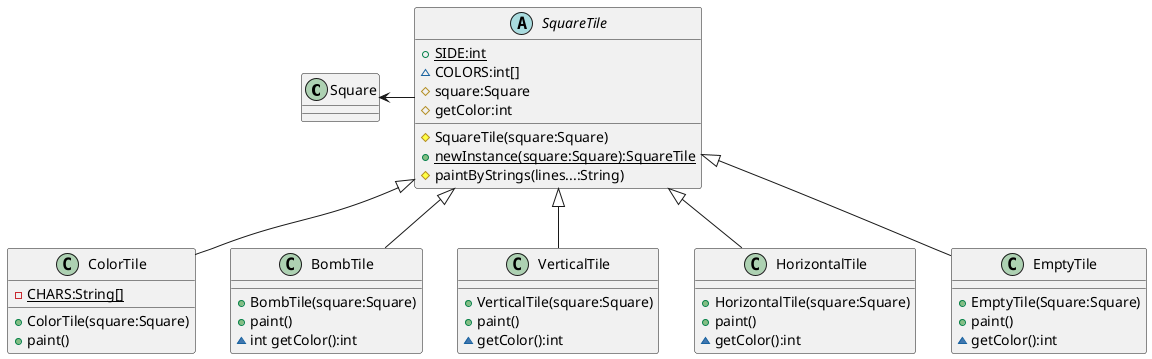 @startuml

Square <- SquareTile

abstract class SquareTile {
    +{static}SIDE:int
    ~COLORS:int[]
    #square:Square
    #SquareTile(square:Square)
    #getColor:int
    +{static}newInstance(square:Square):SquareTile
    #paintByStrings(lines...:String)
}

class ColorTile {
    -{static}CHARS:String[]
    +ColorTile(square:Square)
    +paint()
}

class BombTile {
    +BombTile(square:Square)
    +paint()
    ~int getColor():int
}

class VerticalTile {
    +VerticalTile(square:Square)
    +paint()
    ~getColor():int
}

class HorizontalTile {
    +HorizontalTile(square:Square)
    +paint()
    ~getColor():int
}

class EmptyTile {
    +EmptyTile(Square:Square)
    +paint()
    ~getColor():int
}

SquareTile <|-- ColorTile
SquareTile <|-- BombTile
SquareTile <|-- VerticalTile
SquareTile <|-- HorizontalTile
SquareTile <|-- EmptyTile


@enduml